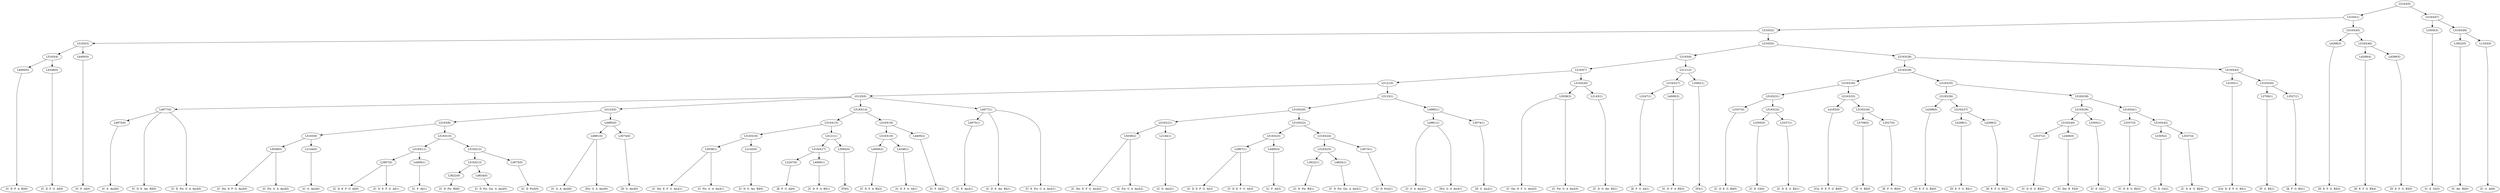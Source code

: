digraph sample{
"L4000(0)"->"[C  D  F  A  B](0)"
"L4346(0)"->"[C  E  F  G  A](0)"
"L5163(4)"->"L4000(0)"
"L5163(4)"->"L4346(0)"
"L4400(0)"->"[C  F  A](0)"
"L5163(3)"->"L5163(4)"
"L5163(3)"->"L4400(0)"
"L4975(0)"->"[C  E  Ais](0)"
"L4977(0)"->"[C  D  E  Ais  B](0)"
"L4977(0)"->"[C  E  Fis  G  A  Ais](0)"
"L4977(0)"->"L4975(0)"
"L5038(0)"->"[C  Dis  E  F  G  Ais](0)"
"L5038(0)"->"[C  Fis  G  A  Ais](0)"
"L2144(0)"->"[C  G  Ais](0)"
"L5163(9)"->"L5038(0)"
"L5163(9)"->"L2144(0)"
"L2907(0)"->"[C  D  E  F  G  A](0)"
"L2907(0)"->"[C  D  E  F  G  A](1)"
"L4400(1)"->"[C  F  A](1)"
"L5163(11)"->"L2907(0)"
"L5163(11)"->"L4400(1)"
"L3622(0)"->"[C  D  Fis  B](0)"
"L4824(0)"->"[C  D  Fis  Gis  A  Ais](0)"
"L5163(13)"->"L3622(0)"
"L5163(13)"->"L4824(0)"
"L3673(0)"->"[C  D  Fis](0)"
"L5163(12)"->"L5163(13)"
"L5163(12)"->"L3673(0)"
"L5163(10)"->"L5163(11)"
"L5163(10)"->"L5163(12)"
"L5163(8)"->"L5163(9)"
"L5163(8)"->"L5163(10)"
"L4981(0)"->"[C  G  A  Ais](0)"
"L4981(0)"->"[Fis  G  A  Ais](0)"
"L3074(0)"->"[D  G  Ais](0)"
"L4985(0)"->"L4981(0)"
"L4985(0)"->"L3074(0)"
"L5123(0)"->"L5163(8)"
"L5123(0)"->"L4985(0)"
"L5038(1)"->"[C  Dis  E  F  G  Ais](1)"
"L5038(1)"->"[C  Fis  G  A  Ais](1)"
"L2143(0)"->"[C  D  G  Ais  B](0)"
"L5163(16)"->"L5038(1)"
"L5163(16)"->"L2143(0)"
"L3247(0)"->"[E  F  G  A](0)"
"L4000(1)"->"[C  D  F  A  B](1)"
"L5163(17)"->"L3247(0)"
"L5163(17)"->"L4000(1)"
"L3582(0)"->"[F](0)"
"L5121(1)"->"L5163(17)"
"L5121(1)"->"L3582(0)"
"L5163(15)"->"L5163(16)"
"L5163(15)"->"L5121(1)"
"L4000(2)"->"[C  D  F  A  B](2)"
"L4346(1)"->"[C  E  F  G  A](1)"
"L5163(19)"->"L4000(2)"
"L5163(19)"->"L4346(1)"
"L4400(2)"->"[C  F  A](2)"
"L5163(18)"->"L5163(19)"
"L5163(18)"->"L4400(2)"
"L5163(14)"->"L5163(15)"
"L5163(14)"->"L5163(18)"
"L4975(1)"->"[C  E  Ais](1)"
"L4977(1)"->"[C  D  E  Ais  B](1)"
"L4977(1)"->"[C  E  Fis  G  A  Ais](1)"
"L4977(1)"->"L4975(1)"
"L5125(0)"->"L4977(0)"
"L5125(0)"->"L5123(0)"
"L5125(0)"->"L5163(14)"
"L5125(0)"->"L4977(1)"
"L5038(2)"->"[C  Dis  E  F  G  Ais](2)"
"L5038(2)"->"[C  Fis  G  A  Ais](2)"
"L2144(1)"->"[C  G  Ais](1)"
"L5163(21)"->"L5038(2)"
"L5163(21)"->"L2144(1)"
"L2907(1)"->"[C  D  E  F  G  A](2)"
"L2907(1)"->"[C  D  E  F  G  A](3)"
"L4400(3)"->"[C  F  A](3)"
"L5163(23)"->"L2907(1)"
"L5163(23)"->"L4400(3)"
"L3622(1)"->"[C  D  Fis  B](1)"
"L4824(1)"->"[C  D  Fis  Gis  A  Ais](1)"
"L5163(25)"->"L3622(1)"
"L5163(25)"->"L4824(1)"
"L3673(1)"->"[C  D  Fis](1)"
"L5163(24)"->"L5163(25)"
"L5163(24)"->"L3673(1)"
"L5163(22)"->"L5163(23)"
"L5163(22)"->"L5163(24)"
"L5163(20)"->"L5163(21)"
"L5163(20)"->"L5163(22)"
"L4981(1)"->"[C  G  A  Ais](1)"
"L4981(1)"->"[Fis  G  A  Ais](1)"
"L3074(1)"->"[D  G  Ais](1)"
"L4985(1)"->"L4981(1)"
"L4985(1)"->"L3074(1)"
"L5123(1)"->"L5163(20)"
"L5123(1)"->"L4985(1)"
"L5121(0)"->"L5125(0)"
"L5121(0)"->"L5123(1)"
"L5038(3)"->"[C  Dis  E  F  G  Ais](3)"
"L5038(3)"->"[C  Fis  G  A  Ais](3)"
"L2143(1)"->"[C  D  G  Ais  B](1)"
"L5163(26)"->"L5038(3)"
"L5163(26)"->"L2143(1)"
"L5163(7)"->"L5121(0)"
"L5163(7)"->"L5163(26)"
"L3247(1)"->"[E  F  G  A](1)"
"L4000(3)"->"[C  D  F  A  B](3)"
"L5163(27)"->"L3247(1)"
"L5163(27)"->"L4000(3)"
"L3582(1)"->"[F](1)"
"L5121(2)"->"L5163(27)"
"L5121(2)"->"L3582(1)"
"L5163(6)"->"L5163(7)"
"L5163(6)"->"L5121(2)"
"L3337(0)"->"[C  D  E  G  B](0)"
"L3305(0)"->"[C  E  G](0)"
"L3337(1)"->"[C  D  E  G  B](1)"
"L5163(32)"->"L3305(0)"
"L5163(32)"->"L3337(1)"
"L5163(31)"->"L3337(0)"
"L5163(31)"->"L5163(32)"
"L4183(0)"->"[Cis  D  E  F  G  B](0)"
"L3709(0)"->"[F  G  B](0)"
"L3527(0)"->"[E  F  G  B](0)"
"L5163(34)"->"L3709(0)"
"L5163(34)"->"L3527(0)"
"L5163(33)"->"L4183(0)"
"L5163(33)"->"L5163(34)"
"L5163(30)"->"L5163(31)"
"L5163(30)"->"L5163(33)"
"L4268(0)"->"[D  E  F  G  B](0)"
"L4268(1)"->"[D  E  F  G  B](1)"
"L4268(2)"->"[D  E  F  G  B](2)"
"L5163(37)"->"L4268(1)"
"L5163(37)"->"L4268(2)"
"L5163(36)"->"L4268(0)"
"L5163(36)"->"L5163(37)"
"L3337(2)"->"[C  D  E  G  B](2)"
"L2406(0)"->"[C  Dis  E  F](0)"
"L5163(40)"->"L3337(2)"
"L5163(40)"->"L2406(0)"
"L3305(1)"->"[C  E  G](1)"
"L5163(39)"->"L5163(40)"
"L5163(39)"->"L3305(1)"
"L3337(3)"->"[C  D  E  G  B](3)"
"L3305(2)"->"[C  E  G](2)"
"L3337(4)"->"[C  D  E  G  B](4)"
"L5163(42)"->"L3305(2)"
"L5163(42)"->"L3337(4)"
"L5163(41)"->"L3337(3)"
"L5163(41)"->"L5163(42)"
"L5163(38)"->"L5163(39)"
"L5163(38)"->"L5163(41)"
"L5163(35)"->"L5163(36)"
"L5163(35)"->"L5163(38)"
"L5163(29)"->"L5163(30)"
"L5163(29)"->"L5163(35)"
"L4183(1)"->"[Cis  D  E  F  G  B](1)"
"L3709(1)"->"[F  G  B](1)"
"L3527(1)"->"[E  F  G  B](1)"
"L5163(44)"->"L3709(1)"
"L5163(44)"->"L3527(1)"
"L5163(43)"->"L4183(1)"
"L5163(43)"->"L5163(44)"
"L5163(28)"->"L5163(29)"
"L5163(28)"->"L5163(43)"
"L5163(5)"->"L5163(6)"
"L5163(5)"->"L5163(28)"
"L5163(2)"->"L5163(3)"
"L5163(2)"->"L5163(5)"
"L4268(3)"->"[D  E  F  G  B](3)"
"L4268(4)"->"[D  E  F  G  B](4)"
"L4268(5)"->"[D  E  F  G  B](5)"
"L5163(46)"->"L4268(4)"
"L5163(46)"->"L4268(5)"
"L5163(45)"->"L4268(3)"
"L5163(45)"->"L5163(46)"
"L5163(1)"->"L5163(2)"
"L5163(1)"->"L5163(45)"
"L3305(3)"->"[C  E  G](3)"
"L3922(0)"->"[C  Ais  B](0)"
"L1343(0)"->"[C  G  A](0)"
"L5163(48)"->"L3922(0)"
"L5163(48)"->"L1343(0)"
"L5163(47)"->"L3305(3)"
"L5163(47)"->"L5163(48)"
"L5163(0)"->"L5163(1)"
"L5163(0)"->"L5163(47)"
{rank = min; "L5163(0)"}
{rank = same; "L5163(1)"; "L5163(47)";}
{rank = same; "L5163(2)"; "L5163(45)"; "L3305(3)"; "L5163(48)";}
{rank = same; "L5163(3)"; "L5163(5)"; "L4268(3)"; "L5163(46)"; "L3922(0)"; "L1343(0)";}
{rank = same; "L5163(4)"; "L4400(0)"; "L5163(6)"; "L5163(28)"; "L4268(4)"; "L4268(5)";}
{rank = same; "L4000(0)"; "L4346(0)"; "L5163(7)"; "L5121(2)"; "L5163(29)"; "L5163(43)";}
{rank = same; "L5121(0)"; "L5163(26)"; "L5163(27)"; "L3582(1)"; "L5163(30)"; "L5163(35)"; "L4183(1)"; "L5163(44)";}
{rank = same; "L5125(0)"; "L5123(1)"; "L5038(3)"; "L2143(1)"; "L3247(1)"; "L4000(3)"; "L5163(31)"; "L5163(33)"; "L5163(36)"; "L5163(38)"; "L3709(1)"; "L3527(1)";}
{rank = same; "L4977(0)"; "L5123(0)"; "L5163(14)"; "L4977(1)"; "L5163(20)"; "L4985(1)"; "L3337(0)"; "L5163(32)"; "L4183(0)"; "L5163(34)"; "L4268(0)"; "L5163(37)"; "L5163(39)"; "L5163(41)";}
{rank = same; "L4975(0)"; "L5163(8)"; "L4985(0)"; "L5163(15)"; "L5163(18)"; "L4975(1)"; "L5163(21)"; "L5163(22)"; "L4981(1)"; "L3074(1)"; "L3305(0)"; "L3337(1)"; "L3709(0)"; "L3527(0)"; "L4268(1)"; "L4268(2)"; "L5163(40)"; "L3305(1)"; "L3337(3)"; "L5163(42)";}
{rank = same; "L5163(9)"; "L5163(10)"; "L4981(0)"; "L3074(0)"; "L5163(16)"; "L5121(1)"; "L5163(19)"; "L4400(2)"; "L5038(2)"; "L2144(1)"; "L5163(23)"; "L5163(24)"; "L3337(2)"; "L2406(0)"; "L3305(2)"; "L3337(4)";}
{rank = same; "L5038(0)"; "L2144(0)"; "L5163(11)"; "L5163(12)"; "L5038(1)"; "L2143(0)"; "L5163(17)"; "L3582(0)"; "L4000(2)"; "L4346(1)"; "L2907(1)"; "L4400(3)"; "L5163(25)"; "L3673(1)";}
{rank = same; "L2907(0)"; "L4400(1)"; "L5163(13)"; "L3673(0)"; "L3247(0)"; "L4000(1)"; "L3622(1)"; "L4824(1)";}
{rank = same; "L3622(0)"; "L4824(0)";}
{rank = max; "[C  Ais  B](0)"; "[C  D  E  Ais  B](0)"; "[C  D  E  Ais  B](1)"; "[C  D  E  F  G  A](0)"; "[C  D  E  F  G  A](1)"; "[C  D  E  F  G  A](2)"; "[C  D  E  F  G  A](3)"; "[C  D  E  G  B](0)"; "[C  D  E  G  B](1)"; "[C  D  E  G  B](2)"; "[C  D  E  G  B](3)"; "[C  D  E  G  B](4)"; "[C  D  F  A  B](0)"; "[C  D  F  A  B](1)"; "[C  D  F  A  B](2)"; "[C  D  F  A  B](3)"; "[C  D  Fis  B](0)"; "[C  D  Fis  B](1)"; "[C  D  Fis  Gis  A  Ais](0)"; "[C  D  Fis  Gis  A  Ais](1)"; "[C  D  Fis](0)"; "[C  D  Fis](1)"; "[C  D  G  Ais  B](0)"; "[C  D  G  Ais  B](1)"; "[C  Dis  E  F  G  Ais](0)"; "[C  Dis  E  F  G  Ais](1)"; "[C  Dis  E  F  G  Ais](2)"; "[C  Dis  E  F  G  Ais](3)"; "[C  Dis  E  F](0)"; "[C  E  Ais](0)"; "[C  E  Ais](1)"; "[C  E  F  G  A](0)"; "[C  E  F  G  A](1)"; "[C  E  Fis  G  A  Ais](0)"; "[C  E  Fis  G  A  Ais](1)"; "[C  E  G](0)"; "[C  E  G](1)"; "[C  E  G](2)"; "[C  E  G](3)"; "[C  F  A](0)"; "[C  F  A](1)"; "[C  F  A](2)"; "[C  F  A](3)"; "[C  Fis  G  A  Ais](0)"; "[C  Fis  G  A  Ais](1)"; "[C  Fis  G  A  Ais](2)"; "[C  Fis  G  A  Ais](3)"; "[C  G  A  Ais](0)"; "[C  G  A  Ais](1)"; "[C  G  A](0)"; "[C  G  Ais](0)"; "[C  G  Ais](1)"; "[Cis  D  E  F  G  B](0)"; "[Cis  D  E  F  G  B](1)"; "[D  E  F  G  B](0)"; "[D  E  F  G  B](1)"; "[D  E  F  G  B](2)"; "[D  E  F  G  B](3)"; "[D  E  F  G  B](4)"; "[D  E  F  G  B](5)"; "[D  G  Ais](0)"; "[D  G  Ais](1)"; "[E  F  G  A](0)"; "[E  F  G  A](1)"; "[E  F  G  B](0)"; "[E  F  G  B](1)"; "[F  G  B](0)"; "[F  G  B](1)"; "[F](0)"; "[F](1)"; "[Fis  G  A  Ais](0)"; "[Fis  G  A  Ais](1)";}
}